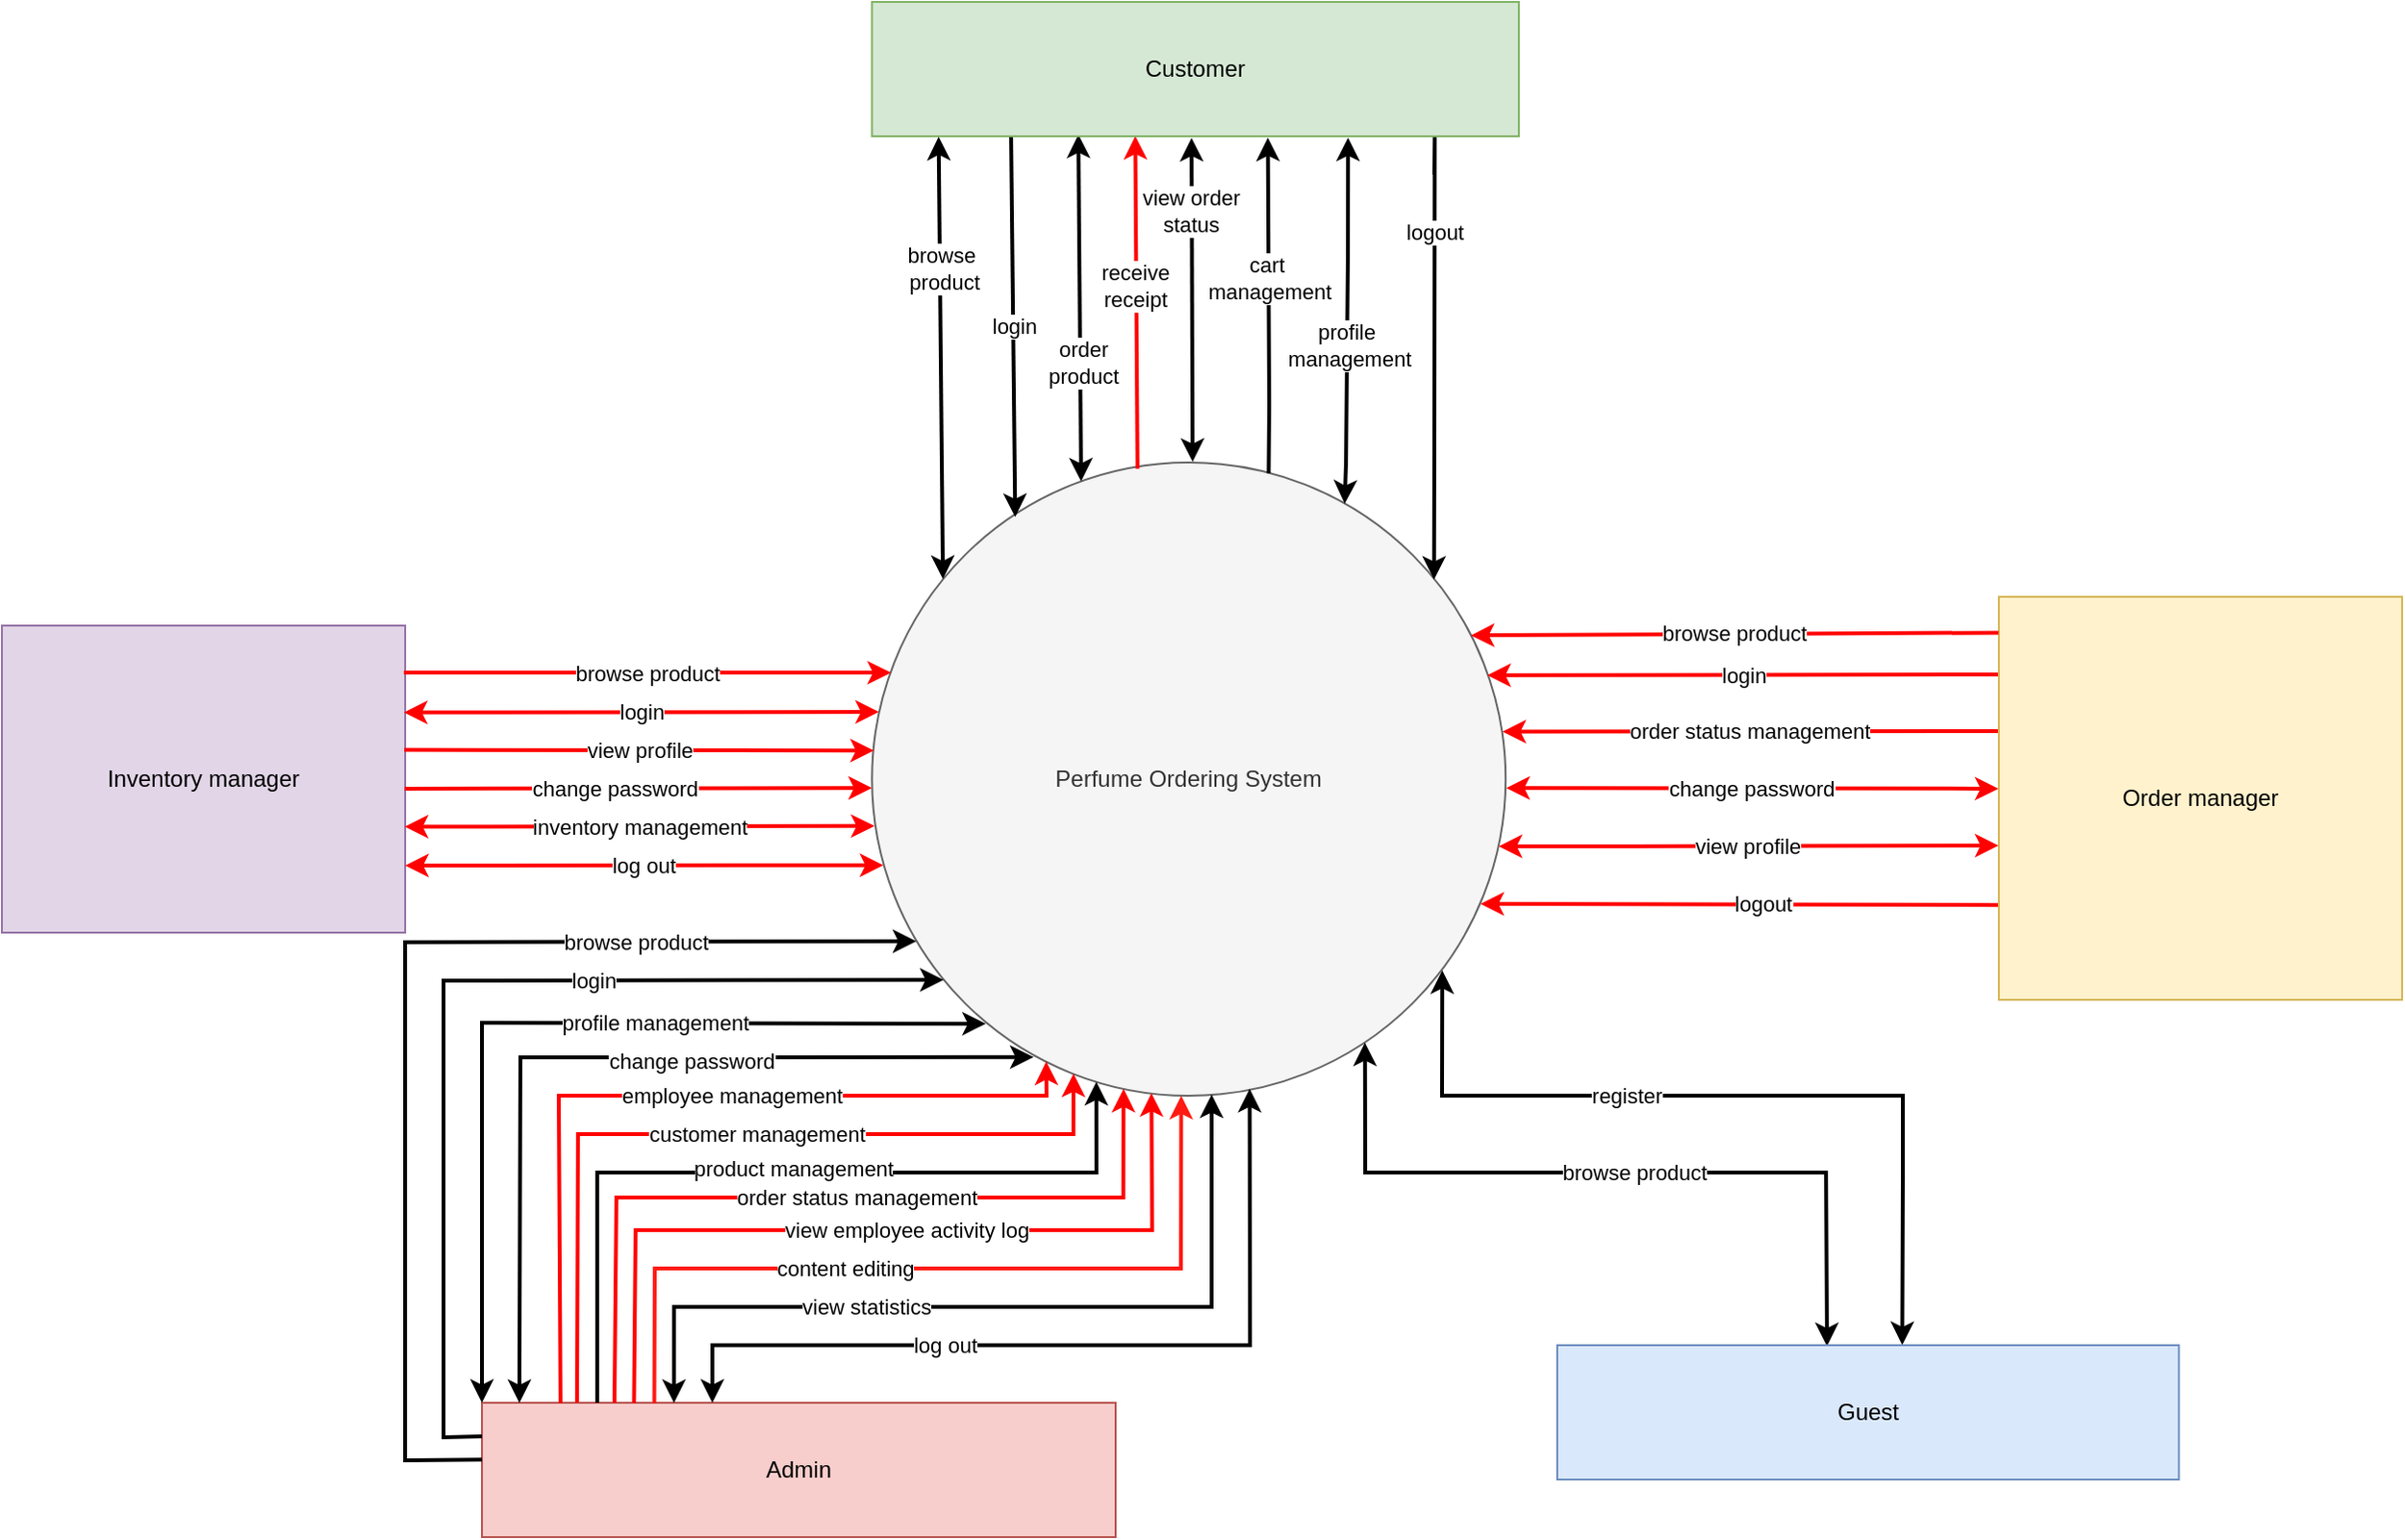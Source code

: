 <mxfile version="20.3.0" type="device"><diagram id="_5H-L2p9wcAScAushxqT" name="Page-1"><mxGraphModel dx="-295" dy="655" grid="1" gridSize="10" guides="1" tooltips="1" connect="1" arrows="1" fold="1" page="1" pageScale="1" pageWidth="850" pageHeight="1100" math="0" shadow="0"><root><mxCell id="0"/><mxCell id="1" parent="0"/><mxCell id="1_D0niRrM3T77huq3_q3-2" value="Perfume Ordering System" style="ellipse;whiteSpace=wrap;html=1;aspect=fixed;fillColor=#f5f5f5;strokeColor=#666666;fontColor=#333333;" parent="1" vertex="1"><mxGeometry x="1863.13" y="470" width="330" height="330" as="geometry"/></mxCell><mxCell id="1_D0niRrM3T77huq3_q3-3" value="cart&amp;nbsp; &lt;br&gt;management" style="endArrow=classic;html=1;rounded=0;strokeColor=#000000;strokeWidth=2;fillColor=#FFFF00;exitX=0.626;exitY=0.017;exitDx=0;exitDy=0;exitPerimeter=0;entryX=0.612;entryY=1.01;entryDx=0;entryDy=0;entryPerimeter=0;" parent="1" source="1_D0niRrM3T77huq3_q3-2" target="1_D0niRrM3T77huq3_q3-11" edge="1"><mxGeometry x="0.164" width="50" height="50" relative="1" as="geometry"><mxPoint x="2060" y="479.96" as="sourcePoint"/><mxPoint x="2100.03" y="300.0" as="targetPoint"/><Array as="points"><mxPoint x="2070" y="440"/></Array><mxPoint as="offset"/></mxGeometry></mxCell><mxCell id="1_D0niRrM3T77huq3_q3-4" value="&lt;span style=&quot;color: rgb(0, 0, 0); font-family: Helvetica; font-size: 11px; font-style: normal; font-variant-ligatures: normal; font-variant-caps: normal; font-weight: 400; letter-spacing: normal; orphans: 2; text-align: center; text-indent: 0px; text-transform: none; widows: 2; word-spacing: 0px; -webkit-text-stroke-width: 0px; background-color: rgb(255, 255, 255); text-decoration-thickness: initial; text-decoration-style: initial; text-decoration-color: initial; float: none; display: inline !important;&quot;&gt;view order&lt;br&gt;status&lt;/span&gt;" style="endArrow=classic;startArrow=classic;html=1;rounded=0;strokeWidth=2;entryX=0.494;entryY=1.012;entryDx=0;entryDy=0;entryPerimeter=0;exitX=0.506;exitY=-0.001;exitDx=0;exitDy=0;exitPerimeter=0;" parent="1" source="1_D0niRrM3T77huq3_q3-2" target="1_D0niRrM3T77huq3_q3-11" edge="1"><mxGeometry x="0.551" y="1" width="50" height="50" relative="1" as="geometry"><mxPoint x="2060" y="470" as="sourcePoint"/><mxPoint x="2059.995" y="300.0" as="targetPoint"/><Array as="points"/><mxPoint as="offset"/></mxGeometry></mxCell><mxCell id="1_D0niRrM3T77huq3_q3-5" value="&lt;span style=&quot;color: rgb(0, 0, 0); font-family: Helvetica; font-size: 11px; font-style: normal; font-variant-ligatures: normal; font-variant-caps: normal; font-weight: 400; letter-spacing: normal; orphans: 2; text-align: center; text-indent: 0px; text-transform: none; widows: 2; word-spacing: 0px; -webkit-text-stroke-width: 0px; background-color: rgb(255, 255, 255); text-decoration-thickness: initial; text-decoration-style: initial; text-decoration-color: initial; float: none; display: inline !important;&quot;&gt;order &lt;br&gt;product&lt;/span&gt;" style="startArrow=classic;html=1;rounded=0;strokeWidth=2;exitX=0.33;exitY=0.03;exitDx=0;exitDy=0;exitPerimeter=0;entryX=0.319;entryY=0.987;entryDx=0;entryDy=0;entryPerimeter=0;" parent="1" source="1_D0niRrM3T77huq3_q3-2" target="1_D0niRrM3T77huq3_q3-11" edge="1"><mxGeometry x="-0.312" y="-1" width="50" height="50" relative="1" as="geometry"><mxPoint x="2000.42" y="450" as="sourcePoint"/><mxPoint x="1999.996" y="300.55" as="targetPoint"/><mxPoint as="offset"/></mxGeometry></mxCell><mxCell id="1_D0niRrM3T77huq3_q3-6" value="browse&lt;br&gt;&amp;nbsp;product" style="endArrow=classic;startArrow=classic;html=1;rounded=0;strokeColor=#000000;strokeWidth=2;entryX=0.103;entryY=1.004;entryDx=0;entryDy=0;entryPerimeter=0;exitX=0.112;exitY=0.184;exitDx=0;exitDy=0;exitPerimeter=0;" parent="1" source="1_D0niRrM3T77huq3_q3-2" target="1_D0niRrM3T77huq3_q3-11" edge="1"><mxGeometry x="0.403" width="50" height="50" relative="1" as="geometry"><mxPoint x="1920" y="510" as="sourcePoint"/><mxPoint x="1920.0" y="300.0" as="targetPoint"/><mxPoint as="offset"/></mxGeometry></mxCell><mxCell id="1_D0niRrM3T77huq3_q3-7" value="receive&lt;br&gt;receipt" style="endArrow=classic;html=1;rounded=0;strokeColor=#FF0000;strokeWidth=2;exitX=0.419;exitY=0.01;exitDx=0;exitDy=0;exitPerimeter=0;entryX=0.407;entryY=0.998;entryDx=0;entryDy=0;entryPerimeter=0;" parent="1" source="1_D0niRrM3T77huq3_q3-2" target="1_D0niRrM3T77huq3_q3-11" edge="1"><mxGeometry x="0.093" y="1" width="50" height="50" relative="1" as="geometry"><mxPoint x="2027.36" y="470.0" as="sourcePoint"/><mxPoint x="2028.904" y="314.24" as="targetPoint"/><mxPoint as="offset"/></mxGeometry></mxCell><mxCell id="1_D0niRrM3T77huq3_q3-8" value="login" style="endArrow=classic;html=1;rounded=0;strokeColor=#000000;strokeWidth=2;exitX=0.215;exitY=0.987;exitDx=0;exitDy=0;exitPerimeter=0;entryX=0.226;entryY=0.086;entryDx=0;entryDy=0;entryPerimeter=0;" parent="1" source="1_D0niRrM3T77huq3_q3-11" target="1_D0niRrM3T77huq3_q3-2" edge="1"><mxGeometry width="50" height="50" relative="1" as="geometry"><mxPoint x="1960.247" y="300.0" as="sourcePoint"/><mxPoint x="1960.0" y="456.19" as="targetPoint"/></mxGeometry></mxCell><mxCell id="1_D0niRrM3T77huq3_q3-9" value="logout" style="html=1;rounded=0;strokeWidth=2;entryX=0.887;entryY=0.185;entryDx=0;entryDy=0;entryPerimeter=0;" parent="1" target="1_D0niRrM3T77huq3_q3-2" edge="1"><mxGeometry x="-0.442" width="50" height="50" relative="1" as="geometry"><mxPoint x="2156" y="320" as="sourcePoint"/><mxPoint x="2050" y="550.2" as="targetPoint"/><Array as="points"><mxPoint x="2156.2" y="300"/><mxPoint x="2156" y="460"/></Array><mxPoint as="offset"/></mxGeometry></mxCell><mxCell id="1_D0niRrM3T77huq3_q3-10" value="&lt;meta charset=&quot;utf-8&quot;&gt;&lt;span style=&quot;color: rgb(0, 0, 0); font-family: Helvetica; font-size: 11px; font-style: normal; font-variant-ligatures: normal; font-variant-caps: normal; font-weight: 400; letter-spacing: normal; orphans: 2; text-align: center; text-indent: 0px; text-transform: none; widows: 2; word-spacing: 0px; -webkit-text-stroke-width: 0px; background-color: rgb(255, 255, 255); text-decoration-thickness: initial; text-decoration-style: initial; text-decoration-color: initial; float: none; display: inline !important;&quot;&gt;profile&lt;/span&gt;&lt;br style=&quot;color: rgb(0, 0, 0); font-family: Helvetica; font-size: 11px; font-style: normal; font-variant-ligatures: normal; font-variant-caps: normal; font-weight: 400; letter-spacing: normal; orphans: 2; text-align: center; text-indent: 0px; text-transform: none; widows: 2; word-spacing: 0px; -webkit-text-stroke-width: 0px; text-decoration-thickness: initial; text-decoration-style: initial; text-decoration-color: initial;&quot;&gt;&lt;span style=&quot;color: rgb(0, 0, 0); font-family: Helvetica; font-size: 11px; font-style: normal; font-variant-ligatures: normal; font-variant-caps: normal; font-weight: 400; letter-spacing: normal; orphans: 2; text-align: center; text-indent: 0px; text-transform: none; widows: 2; word-spacing: 0px; -webkit-text-stroke-width: 0px; background-color: rgb(255, 255, 255); text-decoration-thickness: initial; text-decoration-style: initial; text-decoration-color: initial; float: none; display: inline !important;&quot;&gt;&amp;nbsp;management&lt;/span&gt;" style="endArrow=classic;startArrow=classic;html=1;rounded=0;strokeWidth=2;entryX=0.736;entryY=1.01;entryDx=0;entryDy=0;entryPerimeter=0;exitX=0.746;exitY=0.065;exitDx=0;exitDy=0;exitPerimeter=0;" parent="1" source="1_D0niRrM3T77huq3_q3-2" target="1_D0niRrM3T77huq3_q3-11" edge="1"><mxGeometry x="-0.134" y="1" width="50" height="50" relative="1" as="geometry"><mxPoint x="2110" y="490" as="sourcePoint"/><mxPoint x="2202.803" y="330.27" as="targetPoint"/><Array as="points"><mxPoint x="2110" y="470"/><mxPoint x="2111" y="360"/></Array><mxPoint as="offset"/></mxGeometry></mxCell><mxCell id="1_D0niRrM3T77huq3_q3-11" value="Customer" style="rounded=0;whiteSpace=wrap;html=1;fillColor=#d5e8d4;strokeColor=#82b366;" parent="1" vertex="1"><mxGeometry x="1863.13" y="230" width="336.87" height="70" as="geometry"/></mxCell><mxCell id="1_D0niRrM3T77huq3_q3-12" value="Admin" style="rounded=0;whiteSpace=wrap;html=1;fillColor=#f8cecc;strokeColor=#b85450;" parent="1" vertex="1"><mxGeometry x="1660" y="960" width="330" height="70" as="geometry"/></mxCell><mxCell id="1_D0niRrM3T77huq3_q3-13" value="login" style="endArrow=classic;html=1;rounded=0;strokeColor=#000000;strokeWidth=2;entryX=0.113;entryY=0.817;entryDx=0;entryDy=0;entryPerimeter=0;exitX=0;exitY=0.25;exitDx=0;exitDy=0;" parent="1" source="1_D0niRrM3T77huq3_q3-12" target="1_D0niRrM3T77huq3_q3-2" edge="1"><mxGeometry x="0.298" width="50" height="50" relative="1" as="geometry"><mxPoint x="1640" y="960" as="sourcePoint"/><mxPoint x="1912.95" y="750.06" as="targetPoint"/><Array as="points"><mxPoint x="1640" y="978"/><mxPoint x="1640" y="740"/></Array><mxPoint as="offset"/></mxGeometry></mxCell><mxCell id="1_D0niRrM3T77huq3_q3-14" value="employee management" style="endArrow=classic;html=1;rounded=0;strokeColor=#FF0000;strokeWidth=2;exitX=0.124;exitY=0.001;exitDx=0;exitDy=0;exitPerimeter=0;entryX=0.275;entryY=0.946;entryDx=0;entryDy=0;entryPerimeter=0;" parent="1" source="1_D0niRrM3T77huq3_q3-12" target="1_D0niRrM3T77huq3_q3-2" edge="1"><mxGeometry x="0.159" width="50" height="50" relative="1" as="geometry"><mxPoint x="1701.91" y="955.26" as="sourcePoint"/><mxPoint x="1950" y="790" as="targetPoint"/><Array as="points"><mxPoint x="1700" y="800"/><mxPoint x="1954" y="800"/></Array><mxPoint as="offset"/></mxGeometry></mxCell><mxCell id="1_D0niRrM3T77huq3_q3-15" value="customer management" style="endArrow=classic;html=1;rounded=0;strokeColor=#FF0000;strokeWidth=2;exitX=0.15;exitY=-0.002;exitDx=0;exitDy=0;exitPerimeter=0;entryX=0.318;entryY=0.965;entryDx=0;entryDy=0;entryPerimeter=0;" parent="1" source="1_D0niRrM3T77huq3_q3-12" target="1_D0niRrM3T77huq3_q3-2" edge="1"><mxGeometry x="0.084" width="50" height="50" relative="1" as="geometry"><mxPoint x="1739.96" y="970.14" as="sourcePoint"/><mxPoint x="1969.38" y="798.93" as="targetPoint"/><Array as="points"><mxPoint x="1710" y="820"/><mxPoint x="1968" y="820"/></Array><mxPoint as="offset"/></mxGeometry></mxCell><mxCell id="1_D0niRrM3T77huq3_q3-16" value="content editing" style="endArrow=classic;html=1;rounded=0;fillColor=#FF0000;strokeColor=#FF1A12;strokeWidth=2;entryX=0.488;entryY=1;entryDx=0;entryDy=0;entryPerimeter=0;exitX=0.272;exitY=0.003;exitDx=0;exitDy=0;exitPerimeter=0;" parent="1" source="1_D0niRrM3T77huq3_q3-12" target="1_D0niRrM3T77huq3_q3-2" edge="1"><mxGeometry x="-0.221" width="50" height="50" relative="1" as="geometry"><mxPoint x="1720" y="810.0" as="sourcePoint"/><mxPoint x="2030.13" y="809.73" as="targetPoint"/><Array as="points"><mxPoint x="1750" y="890"/><mxPoint x="2024" y="890"/></Array><mxPoint as="offset"/></mxGeometry></mxCell><mxCell id="1_D0niRrM3T77huq3_q3-17" value="view statistics" style="endArrow=classic;startArrow=classic;html=1;rounded=0;strokeColor=#000000;strokeWidth=2;fillColor=#FFFF00;entryX=0.536;entryY=0.998;entryDx=0;entryDy=0;entryPerimeter=0;exitX=0.303;exitY=0.001;exitDx=0;exitDy=0;exitPerimeter=0;" parent="1" source="1_D0niRrM3T77huq3_q3-12" target="1_D0niRrM3T77huq3_q3-2" edge="1"><mxGeometry x="-0.32" width="50" height="50" relative="1" as="geometry"><mxPoint x="1790" y="840" as="sourcePoint"/><mxPoint x="2049.57" y="807.57" as="targetPoint"/><Array as="points"><mxPoint x="1760" y="910"/><mxPoint x="2040" y="910"/></Array><mxPoint as="offset"/></mxGeometry></mxCell><mxCell id="1_D0niRrM3T77huq3_q3-20" value="view employee activity log" style="endArrow=classic;html=1;rounded=0;strokeWidth=2;strokeColor=#FF0000;exitX=0.24;exitY=0.001;exitDx=0;exitDy=0;exitPerimeter=0;entryX=0.441;entryY=0.996;entryDx=0;entryDy=0;entryPerimeter=0;" parent="1" source="1_D0niRrM3T77huq3_q3-12" target="1_D0niRrM3T77huq3_q3-2" edge="1"><mxGeometry x="0.074" width="50" height="50" relative="1" as="geometry"><mxPoint x="1737.22" y="956.26" as="sourcePoint"/><mxPoint x="2009" y="810" as="targetPoint"/><Array as="points"><mxPoint x="1740" y="870"/><mxPoint x="2009" y="870"/></Array><mxPoint as="offset"/></mxGeometry></mxCell><mxCell id="1_D0niRrM3T77huq3_q3-21" value="change password" style="endArrow=classic;startArrow=classic;html=1;rounded=0;strokeColor=#000000;strokeWidth=2;fillColor=#FFFF00;entryX=0.255;entryY=0.939;entryDx=0;entryDy=0;exitX=0.059;exitY=0.001;exitDx=0;exitDy=0;exitPerimeter=0;entryPerimeter=0;" parent="1" source="1_D0niRrM3T77huq3_q3-12" target="1_D0niRrM3T77huq3_q3-2" edge="1"><mxGeometry x="0.204" y="-2" width="50" height="50" relative="1" as="geometry"><mxPoint x="1720" y="810" as="sourcePoint"/><mxPoint x="1938.6" y="780.03" as="targetPoint"/><Array as="points"><mxPoint x="1680" y="780"/></Array><mxPoint as="offset"/></mxGeometry></mxCell><mxCell id="1_D0niRrM3T77huq3_q3-23" value="&lt;span style=&quot;color: rgb(0, 0, 0); font-family: Helvetica; font-size: 11px; font-style: normal; font-variant-ligatures: normal; font-variant-caps: normal; font-weight: 400; letter-spacing: normal; orphans: 2; text-align: center; text-indent: 0px; text-transform: none; widows: 2; word-spacing: 0px; -webkit-text-stroke-width: 0px; background-color: rgb(255, 255, 255); text-decoration-thickness: initial; text-decoration-style: initial; text-decoration-color: initial; float: none; display: inline !important;&quot;&gt;profile&lt;/span&gt;&lt;span style=&quot;color: rgb(0, 0, 0); font-family: Helvetica; font-size: 11px; font-style: normal; font-variant-ligatures: normal; font-variant-caps: normal; font-weight: 400; letter-spacing: normal; orphans: 2; text-align: center; text-indent: 0px; text-transform: none; widows: 2; word-spacing: 0px; -webkit-text-stroke-width: 0px; background-color: rgb(255, 255, 255); text-decoration-thickness: initial; text-decoration-style: initial; text-decoration-color: initial; float: none; display: inline !important;&quot;&gt;&amp;nbsp;management&lt;/span&gt;" style="endArrow=classic;startArrow=classic;html=1;rounded=0;strokeWidth=2;exitX=0;exitY=0;exitDx=0;exitDy=0;strokeColor=#000000;entryX=0.12;entryY=0.824;entryDx=0;entryDy=0;entryPerimeter=0;" parent="1" source="1_D0niRrM3T77huq3_q3-12" edge="1"><mxGeometry x="0.251" width="50" height="50" relative="1" as="geometry"><mxPoint x="1660.0" y="790.0" as="sourcePoint"/><mxPoint x="1922.4" y="762.48" as="targetPoint"/><Array as="points"><mxPoint x="1660" y="762"/></Array><mxPoint as="offset"/></mxGeometry></mxCell><mxCell id="1_D0niRrM3T77huq3_q3-24" value="product management" style="endArrow=classic;html=1;rounded=0;entryX=0.354;entryY=0.978;entryDx=0;entryDy=0;entryPerimeter=0;strokeWidth=2;strokeColor=#000000;" parent="1" target="1_D0niRrM3T77huq3_q3-2" edge="1"><mxGeometry x="0.036" y="2" width="50" height="50" relative="1" as="geometry"><mxPoint x="1720" y="960" as="sourcePoint"/><mxPoint x="1980.72" y="800.01" as="targetPoint"/><Array as="points"><mxPoint x="1720" y="840"/><mxPoint x="1980" y="840"/></Array><mxPoint as="offset"/></mxGeometry></mxCell><mxCell id="1_D0niRrM3T77huq3_q3-25" value="order status management" style="endArrow=classic;html=1;rounded=0;strokeWidth=2;strokeColor=#FF0000;entryX=0.397;entryY=0.989;entryDx=0;entryDy=0;entryPerimeter=0;" parent="1" target="1_D0niRrM3T77huq3_q3-2" edge="1"><mxGeometry x="0.085" width="50" height="50" relative="1" as="geometry"><mxPoint x="1729" y="960" as="sourcePoint"/><mxPoint x="1994" y="800" as="targetPoint"/><Array as="points"><mxPoint x="1730" y="853"/><mxPoint x="1994" y="853"/></Array><mxPoint as="offset"/></mxGeometry></mxCell><mxCell id="1_D0niRrM3T77huq3_q3-26" value="login" style="endArrow=classic;html=1;rounded=0;strokeColor=#FF0000;strokeWidth=2;entryX=0.971;entryY=0.336;entryDx=0;entryDy=0;entryPerimeter=0;exitX=-0.002;exitY=0.193;exitDx=0;exitDy=0;exitPerimeter=0;" parent="1" source="1_D0niRrM3T77huq3_q3-32" target="1_D0niRrM3T77huq3_q3-2" edge="1"><mxGeometry width="50" height="50" relative="1" as="geometry"><mxPoint x="2449" y="580" as="sourcePoint"/><mxPoint x="2192.41" y="590.23" as="targetPoint"/></mxGeometry></mxCell><mxCell id="1_D0niRrM3T77huq3_q3-27" value="&lt;span style=&quot;color: rgb(0, 0, 0); font-family: Helvetica; font-size: 11px; font-style: normal; font-variant-ligatures: normal; font-variant-caps: normal; font-weight: 400; letter-spacing: normal; orphans: 2; text-align: center; text-indent: 0px; text-transform: none; widows: 2; word-spacing: 0px; -webkit-text-stroke-width: 0px; background-color: rgb(255, 255, 255); text-decoration-thickness: initial; text-decoration-style: initial; text-decoration-color: initial; float: none; display: inline !important;&quot;&gt;order status management&lt;/span&gt;" style="endArrow=classic;html=1;rounded=0;strokeColor=#FF0000;strokeWidth=2;exitX=-0.005;exitY=0.378;exitDx=0;exitDy=0;exitPerimeter=0;entryX=0.995;entryY=0.425;entryDx=0;entryDy=0;entryPerimeter=0;" parent="1" target="1_D0niRrM3T77huq3_q3-2" edge="1"><mxGeometry width="50" height="50" relative="1" as="geometry"><mxPoint x="2449.49" y="610.0" as="sourcePoint"/><mxPoint x="2200.0" y="611.04" as="targetPoint"/></mxGeometry></mxCell><mxCell id="1_D0niRrM3T77huq3_q3-29" value="change password" style="endArrow=classic;startArrow=classic;html=1;rounded=0;strokeColor=#FF0000;strokeWidth=2;fillColor=#FFFF00;entryX=-0.001;entryY=0.476;entryDx=0;entryDy=0;entryPerimeter=0;exitX=1.001;exitY=0.514;exitDx=0;exitDy=0;exitPerimeter=0;" parent="1" source="1_D0niRrM3T77huq3_q3-2" target="1_D0niRrM3T77huq3_q3-32" edge="1"><mxGeometry width="50" height="50" relative="1" as="geometry"><mxPoint x="2193.13" y="660.23" as="sourcePoint"/><mxPoint x="2450.54" y="660.0" as="targetPoint"/></mxGeometry></mxCell><mxCell id="1_D0niRrM3T77huq3_q3-30" value="logout" style="html=1;rounded=0;strokeWidth=2;exitX=0.002;exitY=0.855;exitDx=0;exitDy=0;exitPerimeter=0;strokeColor=#FF0000;" parent="1" edge="1"><mxGeometry x="-0.088" width="50" height="50" relative="1" as="geometry"><mxPoint x="2450.0" y="700.58" as="sourcePoint"/><mxPoint x="2180" y="700" as="targetPoint"/><Array as="points"/><mxPoint as="offset"/></mxGeometry></mxCell><mxCell id="1_D0niRrM3T77huq3_q3-31" value="&lt;span style=&quot;color: rgb(0, 0, 0); font-family: Helvetica; font-size: 11px; font-style: normal; font-variant-ligatures: normal; font-variant-caps: normal; font-weight: 400; letter-spacing: normal; orphans: 2; text-align: center; text-indent: 0px; text-transform: none; widows: 2; word-spacing: 0px; -webkit-text-stroke-width: 0px; background-color: rgb(255, 255, 255); text-decoration-thickness: initial; text-decoration-style: initial; text-decoration-color: initial; float: none; display: inline !important;&quot;&gt;view profile&lt;/span&gt;" style="endArrow=classic;startArrow=classic;html=1;rounded=0;strokeWidth=2;entryX=-0.001;entryY=0.617;entryDx=0;entryDy=0;entryPerimeter=0;exitX=0.989;exitY=0.606;exitDx=0;exitDy=0;exitPerimeter=0;strokeColor=#FF0000;" parent="1" source="1_D0niRrM3T77huq3_q3-2" target="1_D0niRrM3T77huq3_q3-32" edge="1"><mxGeometry width="50" height="50" relative="1" as="geometry"><mxPoint x="2190" y="680" as="sourcePoint"/><mxPoint x="2450.0" y="680.46" as="targetPoint"/><Array as="points"><mxPoint x="2260" y="670"/></Array></mxGeometry></mxCell><mxCell id="1_D0niRrM3T77huq3_q3-32" value="Order manager" style="rounded=0;whiteSpace=wrap;html=1;fillColor=#fff2cc;strokeColor=#d6b656;" parent="1" vertex="1"><mxGeometry x="2450" y="540" width="210" height="210" as="geometry"/></mxCell><mxCell id="1_D0niRrM3T77huq3_q3-33" value="browse product" style="endArrow=classic;startArrow=classic;html=1;rounded=0;exitX=0.434;exitY=0.007;exitDx=0;exitDy=0;strokeWidth=2;exitPerimeter=0;entryX=0.778;entryY=0.916;entryDx=0;entryDy=0;entryPerimeter=0;" parent="1" source="1_D0niRrM3T77huq3_q3-35" target="1_D0niRrM3T77huq3_q3-2" edge="1"><mxGeometry x="-0.045" width="50" height="50" relative="1" as="geometry"><mxPoint x="2471.761" y="934.56" as="sourcePoint"/><mxPoint x="2120.24" y="775.43" as="targetPoint"/><mxPoint as="offset"/><Array as="points"><mxPoint x="2360" y="840"/><mxPoint x="2120" y="840"/></Array></mxGeometry></mxCell><mxCell id="1_D0niRrM3T77huq3_q3-34" value="&lt;meta charset=&quot;utf-8&quot;&gt;&lt;span style=&quot;color: rgb(0, 0, 0); font-family: Helvetica; font-size: 11px; font-style: normal; font-variant-ligatures: normal; font-variant-caps: normal; font-weight: 400; letter-spacing: normal; orphans: 2; text-align: center; text-indent: 0px; text-transform: none; widows: 2; word-spacing: 0px; -webkit-text-stroke-width: 0px; background-color: rgb(255, 255, 255); text-decoration-thickness: initial; text-decoration-style: initial; text-decoration-color: initial; float: none; display: inline !important;&quot;&gt;register&lt;/span&gt;" style="endArrow=classic;startArrow=classic;html=1;rounded=0;entryX=0.9;entryY=0.802;entryDx=0;entryDy=0;strokeWidth=2;entryPerimeter=0;exitX=0.555;exitY=-0.001;exitDx=0;exitDy=0;exitPerimeter=0;" parent="1" source="1_D0niRrM3T77huq3_q3-35" target="1_D0niRrM3T77huq3_q3-2" edge="1"><mxGeometry x="0.257" width="50" height="50" relative="1" as="geometry"><mxPoint x="2520" y="930" as="sourcePoint"/><mxPoint x="2161.459" y="770.649" as="targetPoint"/><Array as="points"><mxPoint x="2400" y="840"/><mxPoint x="2400" y="800"/><mxPoint x="2160" y="800"/></Array><mxPoint as="offset"/></mxGeometry></mxCell><mxCell id="1_D0niRrM3T77huq3_q3-35" value="Guest" style="rounded=0;whiteSpace=wrap;html=1;fillColor=#dae8fc;strokeColor=#6c8ebf;" parent="1" vertex="1"><mxGeometry x="2220" y="930" width="323.75" height="70" as="geometry"/></mxCell><mxCell id="1_D0niRrM3T77huq3_q3-36" value="Inventory manager" style="rounded=0;whiteSpace=wrap;html=1;fillColor=#e1d5e7;strokeColor=#9673a6;" parent="1" vertex="1"><mxGeometry x="1410" y="555" width="210" height="160" as="geometry"/></mxCell><mxCell id="1_D0niRrM3T77huq3_q3-50" value="view profile" style="endArrow=classic;html=1;rounded=0;entryX=0.003;entryY=0.455;entryDx=0;entryDy=0;entryPerimeter=0;strokeWidth=2;strokeColor=#ff0000;exitX=0.998;exitY=0.405;exitDx=0;exitDy=0;exitPerimeter=0;" parent="1" source="1_D0niRrM3T77huq3_q3-36" target="1_D0niRrM3T77huq3_q3-2" edge="1"><mxGeometry width="50" height="50" relative="1" as="geometry"><mxPoint x="1640" y="591" as="sourcePoint"/><mxPoint x="1862.56" y="590.65" as="targetPoint"/></mxGeometry></mxCell><mxCell id="1_D0niRrM3T77huq3_q3-51" value="browse product" style="endArrow=classic;html=1;rounded=0;strokeColor=#FF0000;strokeWidth=2;entryX=0.03;entryY=0.332;entryDx=0;entryDy=0;entryPerimeter=0;exitX=0.997;exitY=0.153;exitDx=0;exitDy=0;exitPerimeter=0;" parent="1" source="1_D0niRrM3T77huq3_q3-36" target="1_D0niRrM3T77huq3_q3-2" edge="1"><mxGeometry width="50" height="50" relative="1" as="geometry"><mxPoint x="1650" y="520" as="sourcePoint"/><mxPoint x="1820" y="560" as="targetPoint"/></mxGeometry></mxCell><mxCell id="1_D0niRrM3T77huq3_q3-52" value="login" style="endArrow=classic;startArrow=classic;html=1;rounded=0;strokeColor=#FF0000;strokeWidth=2;fillColor=#FFFF00;exitX=0.997;exitY=0.283;exitDx=0;exitDy=0;exitPerimeter=0;entryX=0.011;entryY=0.394;entryDx=0;entryDy=0;entryPerimeter=0;" parent="1" source="1_D0niRrM3T77huq3_q3-36" target="1_D0niRrM3T77huq3_q3-2" edge="1"><mxGeometry width="50" height="50" relative="1" as="geometry"><mxPoint x="1570" y="576.51" as="sourcePoint"/><mxPoint x="1872.01" y="578.5" as="targetPoint"/></mxGeometry></mxCell><mxCell id="1_D0niRrM3T77huq3_q3-56" value="change password" style="endArrow=classic;html=1;rounded=0;entryX=0;entryY=0.514;entryDx=0;entryDy=0;entryPerimeter=0;strokeWidth=2;strokeColor=#FF0000;exitX=0.999;exitY=0.531;exitDx=0;exitDy=0;exitPerimeter=0;" parent="1" source="1_D0niRrM3T77huq3_q3-36" target="1_D0niRrM3T77huq3_q3-2" edge="1"><mxGeometry x="-0.105" width="50" height="50" relative="1" as="geometry"><mxPoint x="1581.25" y="640.0" as="sourcePoint"/><mxPoint x="1863.13" y="641.06" as="targetPoint"/><mxPoint as="offset"/></mxGeometry></mxCell><mxCell id="1_D0niRrM3T77huq3_q3-57" value="&lt;span style=&quot;color: rgb(0, 0, 0); font-family: Helvetica; font-size: 11px; font-style: normal; font-variant-ligatures: normal; font-variant-caps: normal; font-weight: 400; letter-spacing: normal; orphans: 2; text-align: center; text-indent: 0px; text-transform: none; widows: 2; word-spacing: 0px; -webkit-text-stroke-width: 0px; background-color: rgb(255, 255, 255); text-decoration-thickness: initial; text-decoration-style: initial; text-decoration-color: initial; float: none; display: inline !important;&quot;&gt;log out&lt;/span&gt;" style="endArrow=classic;startArrow=classic;html=1;rounded=0;strokeWidth=2;entryX=0.018;entryY=0.636;entryDx=0;entryDy=0;entryPerimeter=0;strokeColor=#FF0000;" parent="1" target="1_D0niRrM3T77huq3_q3-2" edge="1"><mxGeometry width="50" height="50" relative="1" as="geometry"><mxPoint x="1620" y="680" as="sourcePoint"/><mxPoint x="1879.97" y="720.0" as="targetPoint"/><Array as="points"/></mxGeometry></mxCell><mxCell id="1_D0niRrM3T77huq3_q3-58" value="inventory management" style="endArrow=classic;startArrow=classic;html=1;rounded=0;entryX=0.004;entryY=0.574;entryDx=0;entryDy=0;entryPerimeter=0;strokeWidth=2;strokeColor=#ff0000;exitX=0.999;exitY=0.655;exitDx=0;exitDy=0;exitPerimeter=0;" parent="1" source="1_D0niRrM3T77huq3_q3-36" target="1_D0niRrM3T77huq3_q3-2" edge="1"><mxGeometry x="0.001" width="50" height="50" relative="1" as="geometry"><mxPoint x="1630" y="640" as="sourcePoint"/><mxPoint x="1855.57" y="670.22" as="targetPoint"/><mxPoint as="offset"/></mxGeometry></mxCell><mxCell id="1_D0niRrM3T77huq3_q3-60" value="browse product" style="endArrow=classic;html=1;rounded=0;strokeColor=#000000;strokeWidth=2;entryX=0.07;entryY=0.756;entryDx=0;entryDy=0;entryPerimeter=0;exitX=0;exitY=0.423;exitDx=0;exitDy=0;exitPerimeter=0;" parent="1" source="1_D0niRrM3T77huq3_q3-12" target="1_D0niRrM3T77huq3_q3-2" edge="1"><mxGeometry x="0.493" width="50" height="50" relative="1" as="geometry"><mxPoint x="1629.37" y="720" as="sourcePoint"/><mxPoint x="1883.03" y="720.08" as="targetPoint"/><Array as="points"><mxPoint x="1620" y="990"/><mxPoint x="1620" y="720"/></Array><mxPoint as="offset"/></mxGeometry></mxCell><mxCell id="1_D0niRrM3T77huq3_q3-61" value="browse product" style="endArrow=classic;html=1;rounded=0;strokeColor=#FF0000;strokeWidth=2;entryX=0.945;entryY=0.273;entryDx=0;entryDy=0;entryPerimeter=0;exitX=-0.001;exitY=0.089;exitDx=0;exitDy=0;exitPerimeter=0;" parent="1" source="1_D0niRrM3T77huq3_q3-32" target="1_D0niRrM3T77huq3_q3-2" edge="1"><mxGeometry width="50" height="50" relative="1" as="geometry"><mxPoint x="2200.0" y="500" as="sourcePoint"/><mxPoint x="2453.66" y="500.08" as="targetPoint"/></mxGeometry></mxCell><mxCell id="okcAuKA7C-GbNI5R1gDg-1" value="log out" style="endArrow=classic;startArrow=classic;html=1;rounded=0;strokeColor=#000000;strokeWidth=2;fillColor=#FFFF00;entryX=0.596;entryY=0.989;entryDx=0;entryDy=0;entryPerimeter=0;" edge="1" parent="1" target="1_D0niRrM3T77huq3_q3-2"><mxGeometry x="-0.32" width="50" height="50" relative="1" as="geometry"><mxPoint x="1780" y="960" as="sourcePoint"/><mxPoint x="2060.02" y="810.0" as="targetPoint"/><Array as="points"><mxPoint x="1780" y="930"/><mxPoint x="1860" y="930"/><mxPoint x="2060" y="930"/></Array><mxPoint as="offset"/></mxGeometry></mxCell></root></mxGraphModel></diagram></mxfile>